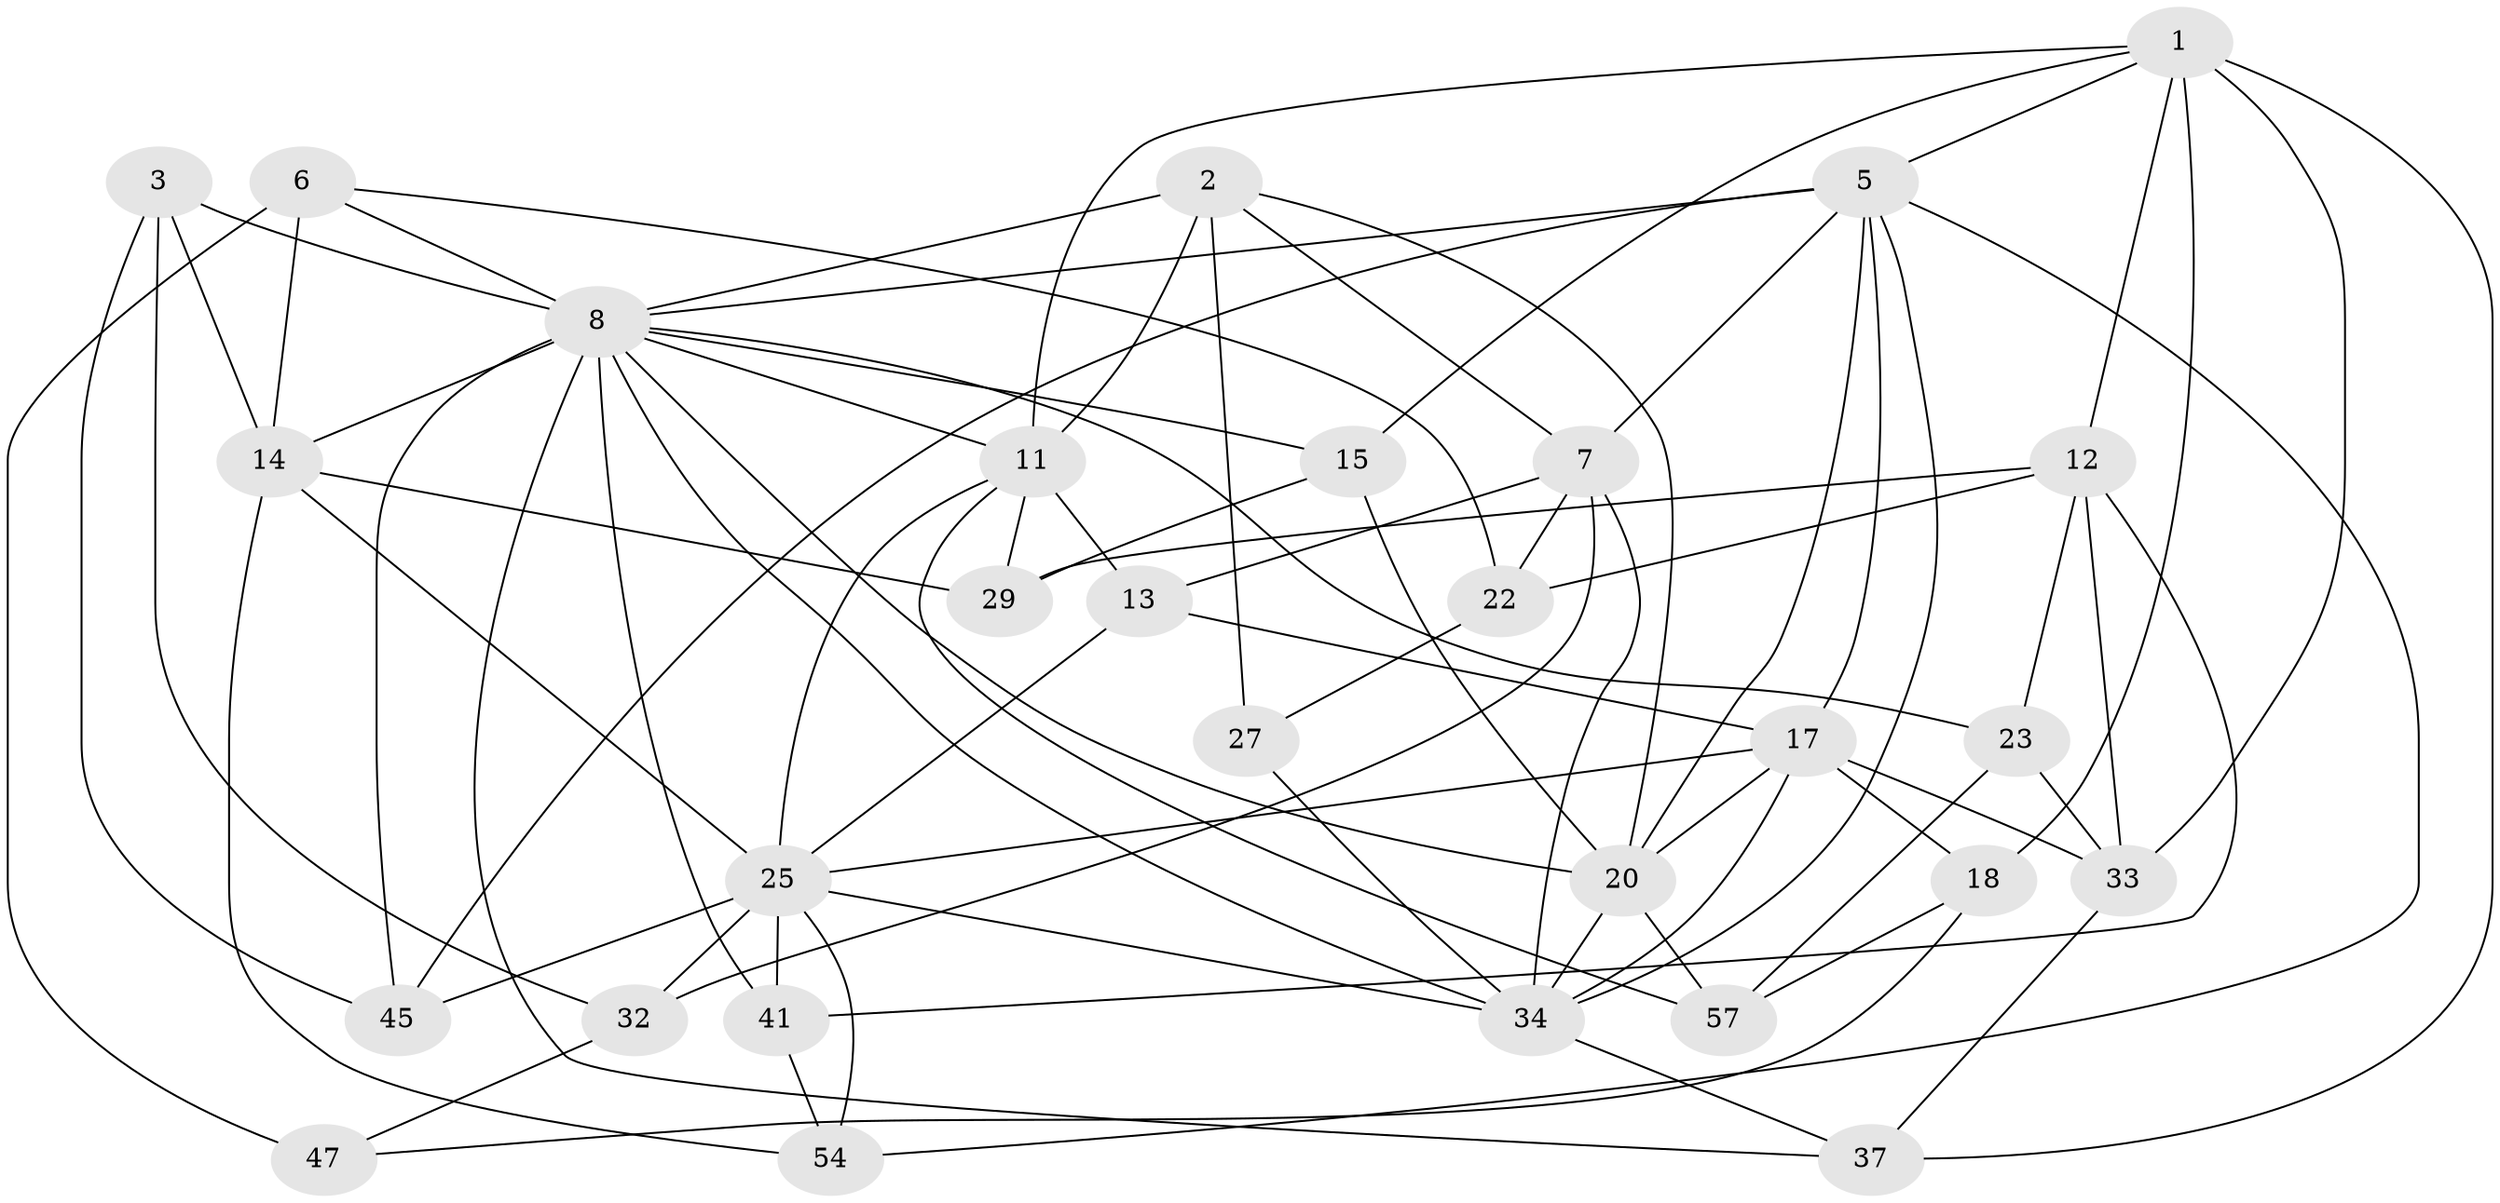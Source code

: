 // original degree distribution, {4: 1.0}
// Generated by graph-tools (version 1.1) at 2025/16/03/09/25 04:16:24]
// undirected, 29 vertices, 78 edges
graph export_dot {
graph [start="1"]
  node [color=gray90,style=filled];
  1 [super="+4+52"];
  2 [super="+30"];
  3;
  5 [super="+36"];
  6 [super="+31"];
  7 [super="+9"];
  8 [super="+19+10+46"];
  11 [super="+24"];
  12 [super="+28"];
  13;
  14 [super="+21+50"];
  15;
  17 [super="+38"];
  18;
  20 [super="+26"];
  22;
  23;
  25 [super="+44"];
  27;
  29;
  32;
  33 [super="+53"];
  34 [super="+39+48+42"];
  37 [super="+43"];
  41;
  45;
  47;
  54;
  57;
  1 -- 37;
  1 -- 33 [weight=2];
  1 -- 11;
  1 -- 15;
  1 -- 18;
  1 -- 5;
  1 -- 12;
  2 -- 20;
  2 -- 7;
  2 -- 8;
  2 -- 27;
  2 -- 11 [weight=2];
  3 -- 45;
  3 -- 32;
  3 -- 8;
  3 -- 14;
  5 -- 45;
  5 -- 17;
  5 -- 8;
  5 -- 34;
  5 -- 20;
  5 -- 54;
  5 -- 7;
  6 -- 47 [weight=2];
  6 -- 14 [weight=2];
  6 -- 8;
  6 -- 22;
  7 -- 13;
  7 -- 34;
  7 -- 32;
  7 -- 22;
  8 -- 45;
  8 -- 41;
  8 -- 23;
  8 -- 34;
  8 -- 37 [weight=2];
  8 -- 11;
  8 -- 20;
  8 -- 15;
  8 -- 14;
  11 -- 25;
  11 -- 29;
  11 -- 57;
  11 -- 13;
  12 -- 23;
  12 -- 29;
  12 -- 22;
  12 -- 33;
  12 -- 41;
  13 -- 25;
  13 -- 17;
  14 -- 54;
  14 -- 25 [weight=2];
  14 -- 29;
  15 -- 20;
  15 -- 29;
  17 -- 33 [weight=2];
  17 -- 18;
  17 -- 34;
  17 -- 20;
  17 -- 25;
  18 -- 47;
  18 -- 57;
  20 -- 34 [weight=2];
  20 -- 57;
  22 -- 27;
  23 -- 57;
  23 -- 33;
  25 -- 32;
  25 -- 34;
  25 -- 45;
  25 -- 54;
  25 -- 41;
  27 -- 34 [weight=2];
  32 -- 47;
  33 -- 37 [weight=2];
  34 -- 37;
  41 -- 54;
}
